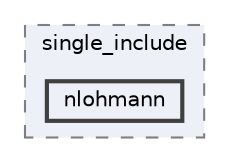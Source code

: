 digraph "C:/Dev/ezRPC/RPC/json/single_include/nlohmann"
{
 // LATEX_PDF_SIZE
  bgcolor="transparent";
  edge [fontname=Helvetica,fontsize=10,labelfontname=Helvetica,labelfontsize=10];
  node [fontname=Helvetica,fontsize=10,shape=box,height=0.2,width=0.4];
  compound=true
  subgraph clusterdir_255cf3c95d3f3e29882f38947b82ee58 {
    graph [ bgcolor="#edf0f7", pencolor="grey50", label="single_include", fontname=Helvetica,fontsize=10 style="filled,dashed", URL="dir_255cf3c95d3f3e29882f38947b82ee58.html",tooltip=""]
  dir_4e7334af7c5bfe1bc584e0787f9e4da4 [label="nlohmann", fillcolor="#edf0f7", color="grey25", style="filled,bold", URL="dir_4e7334af7c5bfe1bc584e0787f9e4da4.html",tooltip=""];
  }
}

